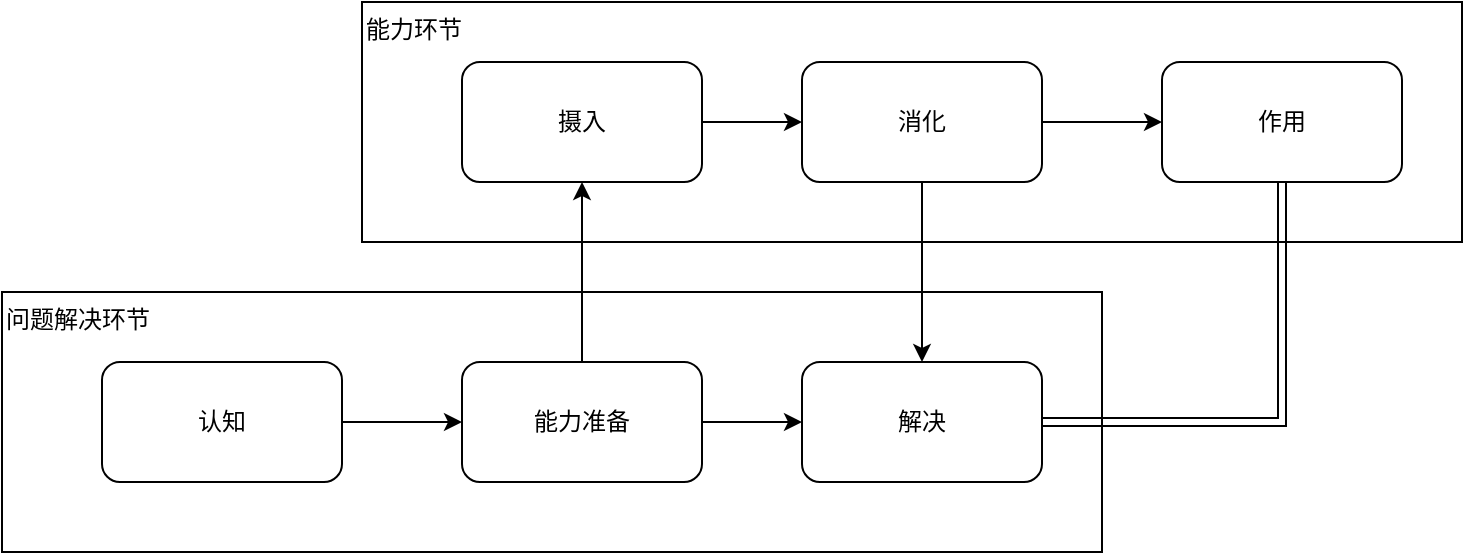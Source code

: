 <mxfile version="13.7.9" type="github">
  <diagram id="uEF08oMdAxQOUfXcBryF" name="Page-1">
    <mxGraphModel dx="868" dy="450" grid="1" gridSize="10" guides="1" tooltips="1" connect="1" arrows="1" fold="1" page="1" pageScale="1" pageWidth="827" pageHeight="1169" math="0" shadow="0">
      <root>
        <mxCell id="0" />
        <mxCell id="1" parent="0" />
        <mxCell id="IiR49pN4byI8YeOL9Al6-10" value="问题解决环节" style="rounded=0;whiteSpace=wrap;html=1;align=left;verticalAlign=top;" vertex="1" parent="1">
          <mxGeometry x="60" y="215" width="550" height="130" as="geometry" />
        </mxCell>
        <mxCell id="IiR49pN4byI8YeOL9Al6-9" value="能力环节" style="rounded=0;whiteSpace=wrap;html=1;align=left;verticalAlign=top;" vertex="1" parent="1">
          <mxGeometry x="240" y="70" width="550" height="120" as="geometry" />
        </mxCell>
        <mxCell id="IiR49pN4byI8YeOL9Al6-3" style="edgeStyle=orthogonalEdgeStyle;rounded=0;orthogonalLoop=1;jettySize=auto;html=1;" edge="1" parent="1" source="IiR49pN4byI8YeOL9Al6-1" target="IiR49pN4byI8YeOL9Al6-2">
          <mxGeometry relative="1" as="geometry" />
        </mxCell>
        <mxCell id="IiR49pN4byI8YeOL9Al6-1" value="认知" style="rounded=1;whiteSpace=wrap;html=1;" vertex="1" parent="1">
          <mxGeometry x="110" y="250" width="120" height="60" as="geometry" />
        </mxCell>
        <mxCell id="IiR49pN4byI8YeOL9Al6-5" value="" style="edgeStyle=orthogonalEdgeStyle;rounded=0;orthogonalLoop=1;jettySize=auto;html=1;" edge="1" parent="1" source="IiR49pN4byI8YeOL9Al6-2" target="IiR49pN4byI8YeOL9Al6-4">
          <mxGeometry relative="1" as="geometry" />
        </mxCell>
        <mxCell id="IiR49pN4byI8YeOL9Al6-11" style="edgeStyle=orthogonalEdgeStyle;rounded=0;orthogonalLoop=1;jettySize=auto;html=1;entryX=0.5;entryY=1;entryDx=0;entryDy=0;" edge="1" parent="1" source="IiR49pN4byI8YeOL9Al6-2" target="IiR49pN4byI8YeOL9Al6-6">
          <mxGeometry relative="1" as="geometry" />
        </mxCell>
        <mxCell id="IiR49pN4byI8YeOL9Al6-2" value="能力准备" style="rounded=1;whiteSpace=wrap;html=1;" vertex="1" parent="1">
          <mxGeometry x="290" y="250" width="120" height="60" as="geometry" />
        </mxCell>
        <mxCell id="IiR49pN4byI8YeOL9Al6-4" value="解决" style="rounded=1;whiteSpace=wrap;html=1;" vertex="1" parent="1">
          <mxGeometry x="460" y="250" width="120" height="60" as="geometry" />
        </mxCell>
        <mxCell id="IiR49pN4byI8YeOL9Al6-12" value="" style="edgeStyle=orthogonalEdgeStyle;rounded=0;orthogonalLoop=1;jettySize=auto;html=1;" edge="1" parent="1" source="IiR49pN4byI8YeOL9Al6-6" target="IiR49pN4byI8YeOL9Al6-7">
          <mxGeometry relative="1" as="geometry" />
        </mxCell>
        <mxCell id="IiR49pN4byI8YeOL9Al6-6" value="摄入" style="rounded=1;whiteSpace=wrap;html=1;" vertex="1" parent="1">
          <mxGeometry x="290" y="100" width="120" height="60" as="geometry" />
        </mxCell>
        <mxCell id="IiR49pN4byI8YeOL9Al6-13" value="" style="edgeStyle=orthogonalEdgeStyle;rounded=0;orthogonalLoop=1;jettySize=auto;html=1;" edge="1" parent="1" source="IiR49pN4byI8YeOL9Al6-7" target="IiR49pN4byI8YeOL9Al6-8">
          <mxGeometry relative="1" as="geometry" />
        </mxCell>
        <mxCell id="IiR49pN4byI8YeOL9Al6-15" style="edgeStyle=orthogonalEdgeStyle;rounded=0;orthogonalLoop=1;jettySize=auto;html=1;" edge="1" parent="1" source="IiR49pN4byI8YeOL9Al6-7" target="IiR49pN4byI8YeOL9Al6-4">
          <mxGeometry relative="1" as="geometry" />
        </mxCell>
        <mxCell id="IiR49pN4byI8YeOL9Al6-7" value="消化" style="rounded=1;whiteSpace=wrap;html=1;" vertex="1" parent="1">
          <mxGeometry x="460" y="100" width="120" height="60" as="geometry" />
        </mxCell>
        <mxCell id="IiR49pN4byI8YeOL9Al6-16" style="edgeStyle=orthogonalEdgeStyle;rounded=0;orthogonalLoop=1;jettySize=auto;html=1;entryX=1;entryY=0.5;entryDx=0;entryDy=0;shape=link;" edge="1" parent="1" source="IiR49pN4byI8YeOL9Al6-8" target="IiR49pN4byI8YeOL9Al6-4">
          <mxGeometry relative="1" as="geometry">
            <Array as="points">
              <mxPoint x="700" y="280" />
            </Array>
          </mxGeometry>
        </mxCell>
        <mxCell id="IiR49pN4byI8YeOL9Al6-8" value="作用" style="rounded=1;whiteSpace=wrap;html=1;" vertex="1" parent="1">
          <mxGeometry x="640" y="100" width="120" height="60" as="geometry" />
        </mxCell>
      </root>
    </mxGraphModel>
  </diagram>
</mxfile>

